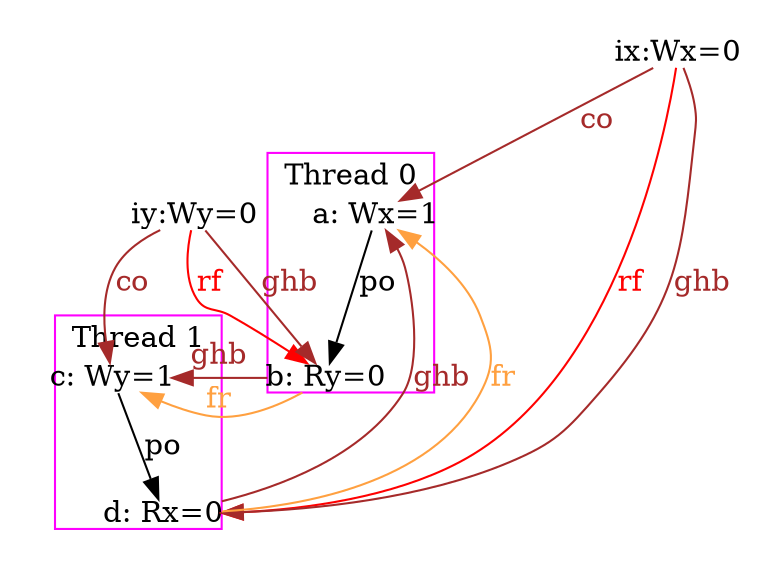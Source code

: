 digraph G {

margin="0.200000";


/* init events */
eiid4 [label="iy:Wy=0", shape="none", fixedsize="true", height="0.194444", width="0.777778"];
eiid5 [label="ix:Wx=0", shape="none", fixedsize="true", height="0.194444", width="0.777778"];

/* the unlocked events */
subgraph cluster_proc0 { rank=sink; label = "Thread 0"; color=magenta; shape=box;
eiid0 [label="a: Wx=1", shape="none", fixedsize="true", height="0.194444", width="0.777778"];
eiid1 [label="b: Ry=0", shape="none", fixedsize="true", height="0.194444", width="0.777778"];
}
subgraph cluster_proc1 { rank=sink; label = "Thread 1"; color=magenta; shape=box;
eiid2 [label="c: Wy=1", shape="none", fixedsize="true", height="0.194444", width="0.777778"];
eiid3 [label="d: Rx=0", shape="none", fixedsize="true", height="0.194444", width="0.777778"];
}

/* the intra_causality_data edges */


/* the intra_causality_control edges */

/* the poi edges */
eiid0 -> eiid1 [label="po", color="black", fontcolor="black"];
eiid2 -> eiid3 [label="po", color="black", fontcolor="black"];
/* the rfmap edges */
eiid4 -> eiid1 [label="rf", color="red", fontcolor="red"];
eiid5 -> eiid3 [label="rf", color="red", fontcolor="red"];


/* The viewed-before edges */
eiid1 -> eiid2 [label="ghb", color="brown", fontcolor="brown"];
eiid3 -> eiid0 [label="ghb", color="brown", fontcolor="brown"];
eiid4 -> eiid1 [label="ghb", color="brown", fontcolor="brown"];
eiid5 -> eiid3 [label="ghb", color="brown", fontcolor="brown"];
eiid1 -> eiid2 [label="fr", color="#ffa040", fontcolor="#ffa040"];
eiid3 -> eiid0 [label="fr", color="#ffa040", fontcolor="#ffa040"];
eiid4 -> eiid2 [label="co", color="brown", fontcolor="brown"];
eiid5 -> eiid0 [label="co", color="brown", fontcolor="brown"];
}
